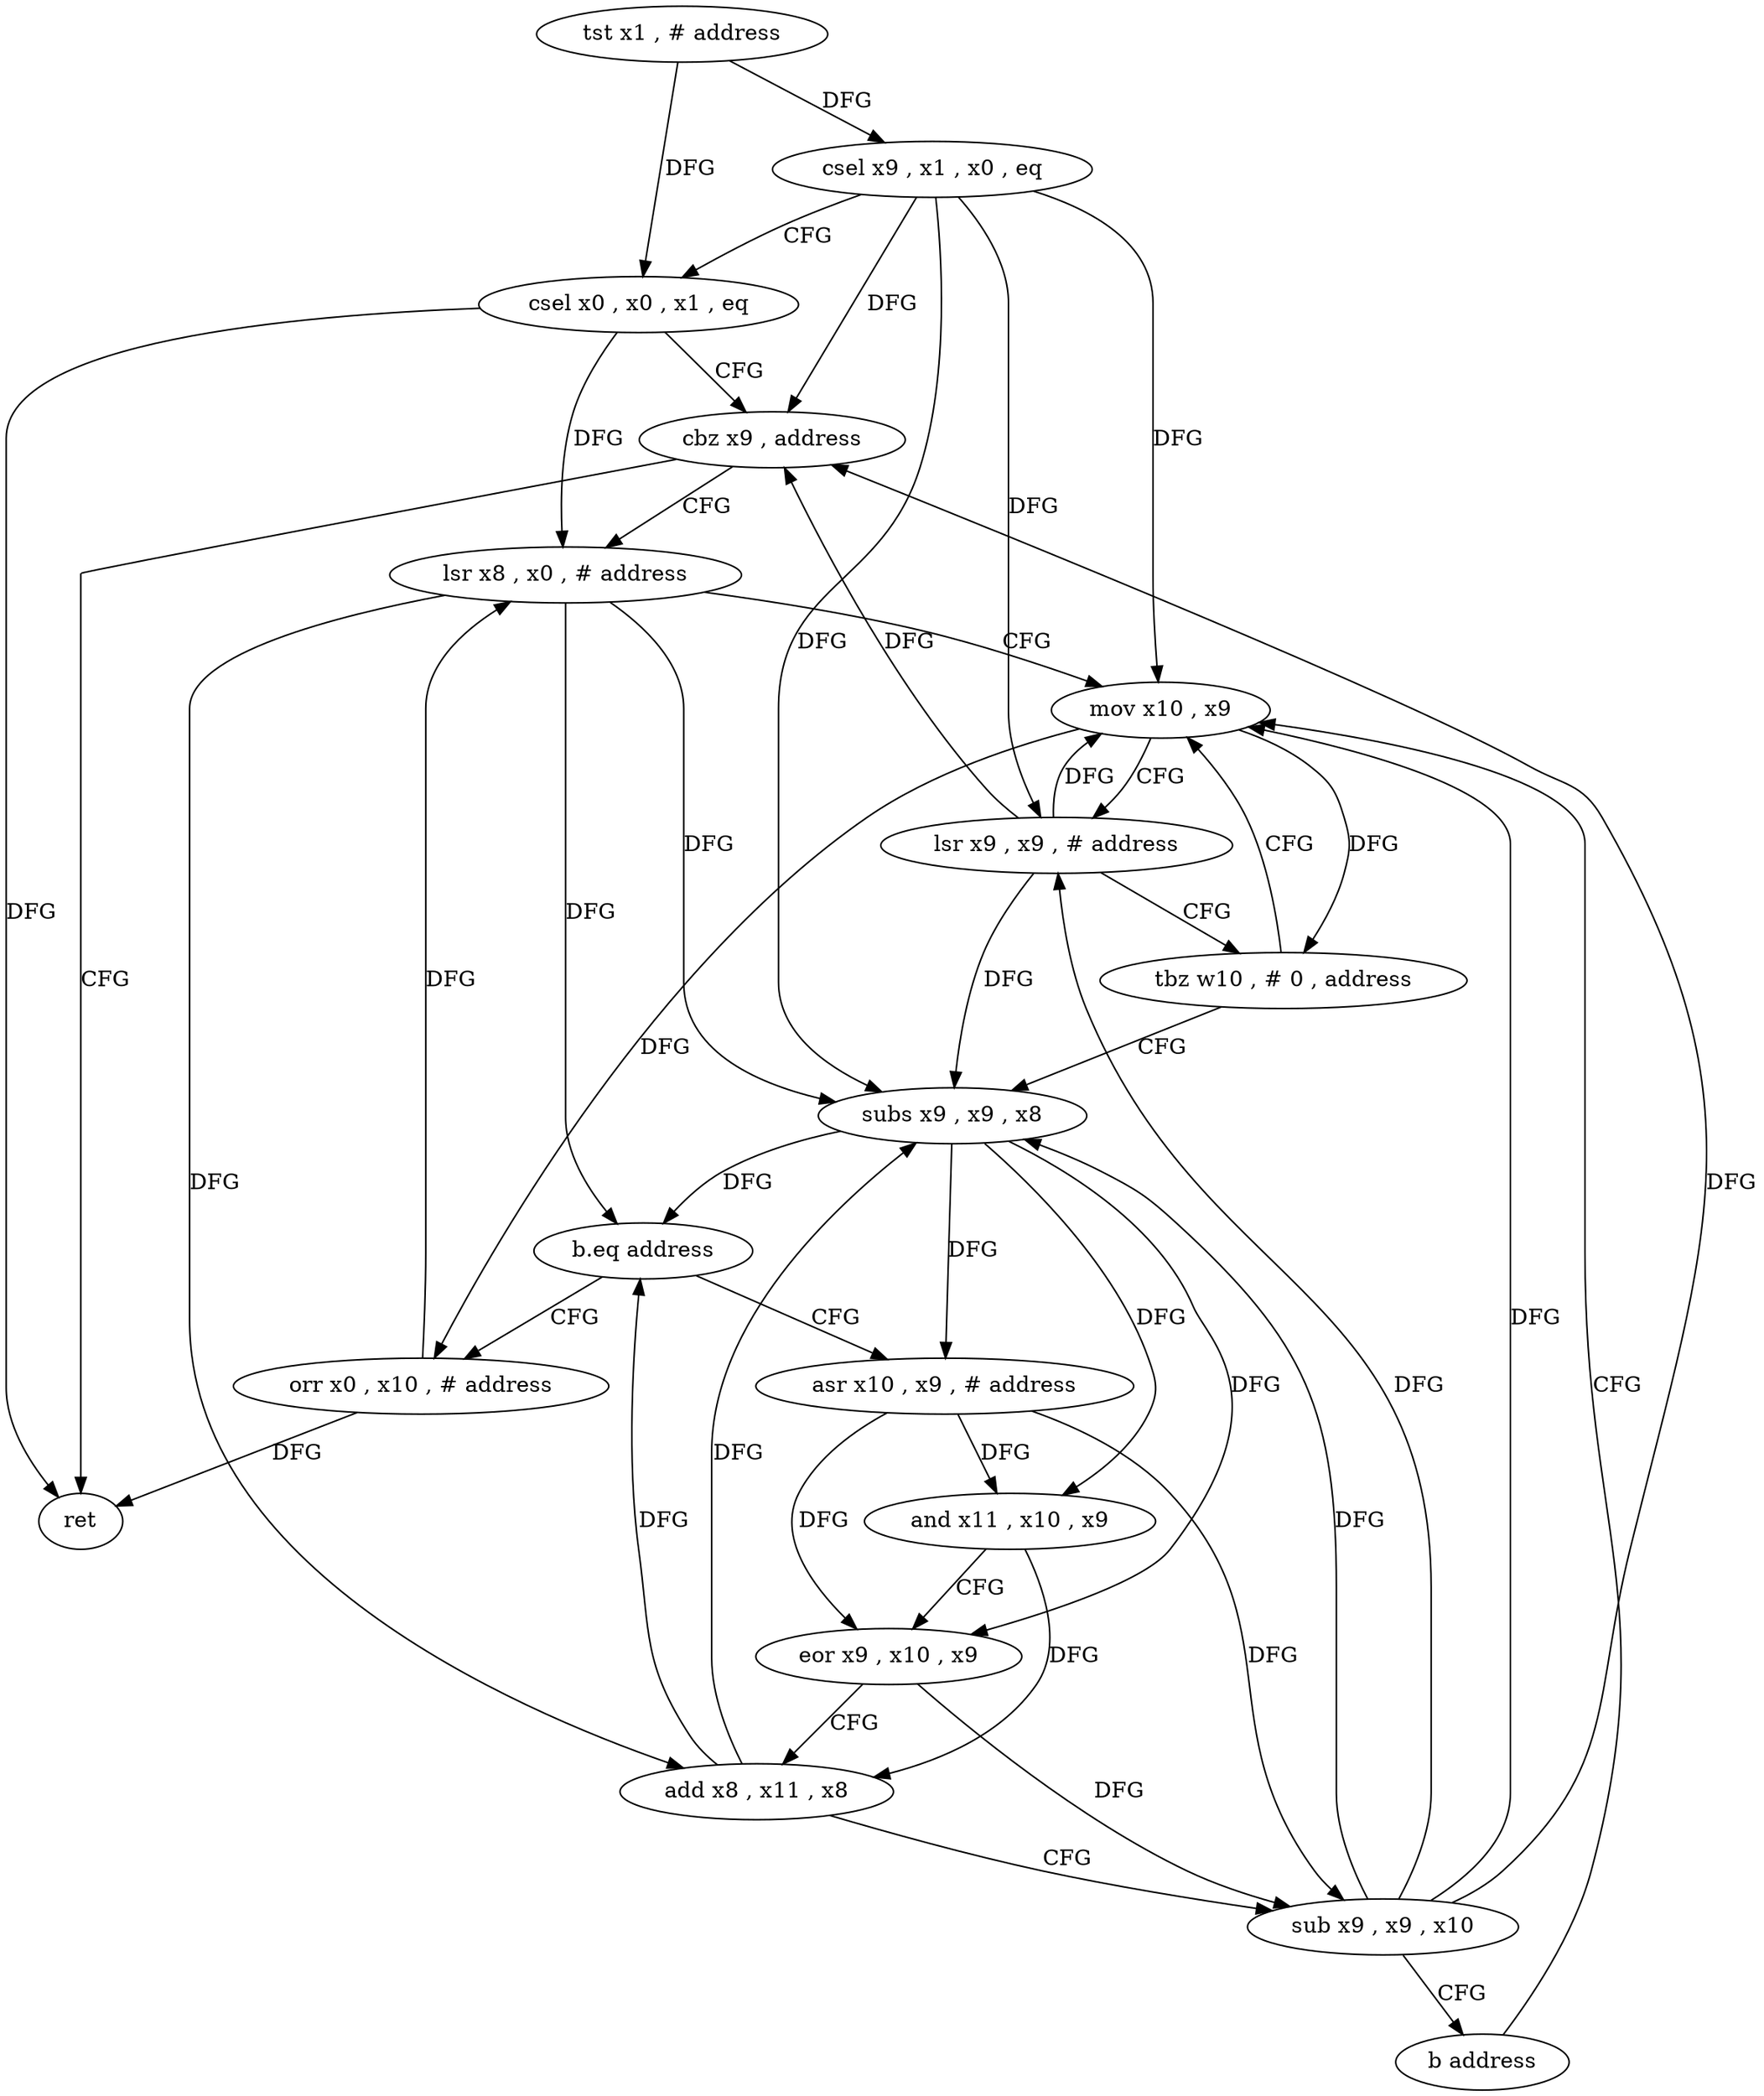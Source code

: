 digraph "func" {
"4210292" [label = "tst x1 , # address" ]
"4210296" [label = "csel x9 , x1 , x0 , eq" ]
"4210300" [label = "csel x0 , x0 , x1 , eq" ]
"4210304" [label = "cbz x9 , address" ]
"4210360" [label = "ret" ]
"4210308" [label = "lsr x8 , x0 , # address" ]
"4210312" [label = "mov x10 , x9" ]
"4210316" [label = "lsr x9 , x9 , # address" ]
"4210320" [label = "tbz w10 , # 0 , address" ]
"4210324" [label = "subs x9 , x9 , x8" ]
"4210328" [label = "b.eq address" ]
"4210356" [label = "orr x0 , x10 , # address" ]
"4210332" [label = "asr x10 , x9 , # address" ]
"4210336" [label = "and x11 , x10 , x9" ]
"4210340" [label = "eor x9 , x10 , x9" ]
"4210344" [label = "add x8 , x11 , x8" ]
"4210348" [label = "sub x9 , x9 , x10" ]
"4210352" [label = "b address" ]
"4210292" -> "4210296" [ label = "DFG" ]
"4210292" -> "4210300" [ label = "DFG" ]
"4210296" -> "4210300" [ label = "CFG" ]
"4210296" -> "4210304" [ label = "DFG" ]
"4210296" -> "4210312" [ label = "DFG" ]
"4210296" -> "4210316" [ label = "DFG" ]
"4210296" -> "4210324" [ label = "DFG" ]
"4210300" -> "4210304" [ label = "CFG" ]
"4210300" -> "4210360" [ label = "DFG" ]
"4210300" -> "4210308" [ label = "DFG" ]
"4210304" -> "4210360" [ label = "CFG" ]
"4210304" -> "4210308" [ label = "CFG" ]
"4210308" -> "4210312" [ label = "CFG" ]
"4210308" -> "4210324" [ label = "DFG" ]
"4210308" -> "4210328" [ label = "DFG" ]
"4210308" -> "4210344" [ label = "DFG" ]
"4210312" -> "4210316" [ label = "CFG" ]
"4210312" -> "4210320" [ label = "DFG" ]
"4210312" -> "4210356" [ label = "DFG" ]
"4210316" -> "4210320" [ label = "CFG" ]
"4210316" -> "4210304" [ label = "DFG" ]
"4210316" -> "4210312" [ label = "DFG" ]
"4210316" -> "4210324" [ label = "DFG" ]
"4210320" -> "4210312" [ label = "CFG" ]
"4210320" -> "4210324" [ label = "CFG" ]
"4210324" -> "4210328" [ label = "DFG" ]
"4210324" -> "4210332" [ label = "DFG" ]
"4210324" -> "4210336" [ label = "DFG" ]
"4210324" -> "4210340" [ label = "DFG" ]
"4210328" -> "4210356" [ label = "CFG" ]
"4210328" -> "4210332" [ label = "CFG" ]
"4210356" -> "4210360" [ label = "DFG" ]
"4210356" -> "4210308" [ label = "DFG" ]
"4210332" -> "4210336" [ label = "DFG" ]
"4210332" -> "4210340" [ label = "DFG" ]
"4210332" -> "4210348" [ label = "DFG" ]
"4210336" -> "4210340" [ label = "CFG" ]
"4210336" -> "4210344" [ label = "DFG" ]
"4210340" -> "4210344" [ label = "CFG" ]
"4210340" -> "4210348" [ label = "DFG" ]
"4210344" -> "4210348" [ label = "CFG" ]
"4210344" -> "4210324" [ label = "DFG" ]
"4210344" -> "4210328" [ label = "DFG" ]
"4210348" -> "4210352" [ label = "CFG" ]
"4210348" -> "4210304" [ label = "DFG" ]
"4210348" -> "4210312" [ label = "DFG" ]
"4210348" -> "4210316" [ label = "DFG" ]
"4210348" -> "4210324" [ label = "DFG" ]
"4210352" -> "4210312" [ label = "CFG" ]
}
